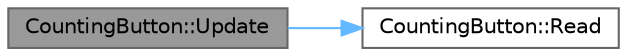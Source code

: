 digraph "CountingButton::Update"
{
 // INTERACTIVE_SVG=YES
 // LATEX_PDF_SIZE
  bgcolor="transparent";
  edge [fontname=Helvetica,fontsize=10,labelfontname=Helvetica,labelfontsize=10];
  node [fontname=Helvetica,fontsize=10,shape=box,height=0.2,width=0.4];
  rankdir="LR";
  Node1 [id="Node000001",label="CountingButton::Update",height=0.2,width=0.4,color="gray40", fillcolor="grey60", style="filled", fontcolor="black",tooltip=" "];
  Node1 -> Node2 [id="edge1_Node000001_Node000002",color="steelblue1",style="solid",tooltip=" "];
  Node2 [id="Node000002",label="CountingButton::Read",height=0.2,width=0.4,color="grey40", fillcolor="white", style="filled",URL="$d6/d58/class_counting_button_a22f6cee1dc58bf651da93fd5ee66f7a0.html#a22f6cee1dc58bf651da93fd5ee66f7a0",tooltip=" "];
}
